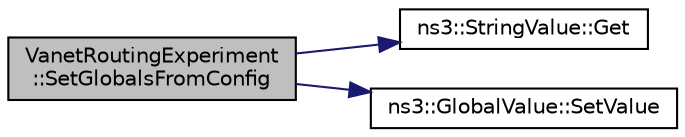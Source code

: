 digraph "VanetRoutingExperiment::SetGlobalsFromConfig"
{
 // LATEX_PDF_SIZE
  edge [fontname="Helvetica",fontsize="10",labelfontname="Helvetica",labelfontsize="10"];
  node [fontname="Helvetica",fontsize="10",shape=record];
  rankdir="LR";
  Node1 [label="VanetRoutingExperiment\l::SetGlobalsFromConfig",height=0.2,width=0.4,color="black", fillcolor="grey75", style="filled", fontcolor="black",tooltip="Set up the global variables from the configuration parameters."];
  Node1 -> Node2 [color="midnightblue",fontsize="10",style="solid",fontname="Helvetica"];
  Node2 [label="ns3::StringValue::Get",height=0.2,width=0.4,color="black", fillcolor="white", style="filled",URL="$classns3_1_1_string_value.html#a6f208c2778fe1c7882e5cb429b8326ae",tooltip=" "];
  Node1 -> Node3 [color="midnightblue",fontsize="10",style="solid",fontname="Helvetica"];
  Node3 [label="ns3::GlobalValue::SetValue",height=0.2,width=0.4,color="black", fillcolor="white", style="filled",URL="$classns3_1_1_global_value.html#ac719e4b4614ccb8199e5ee97d9a5d303",tooltip="Set the value of this GlobalValue."];
}
